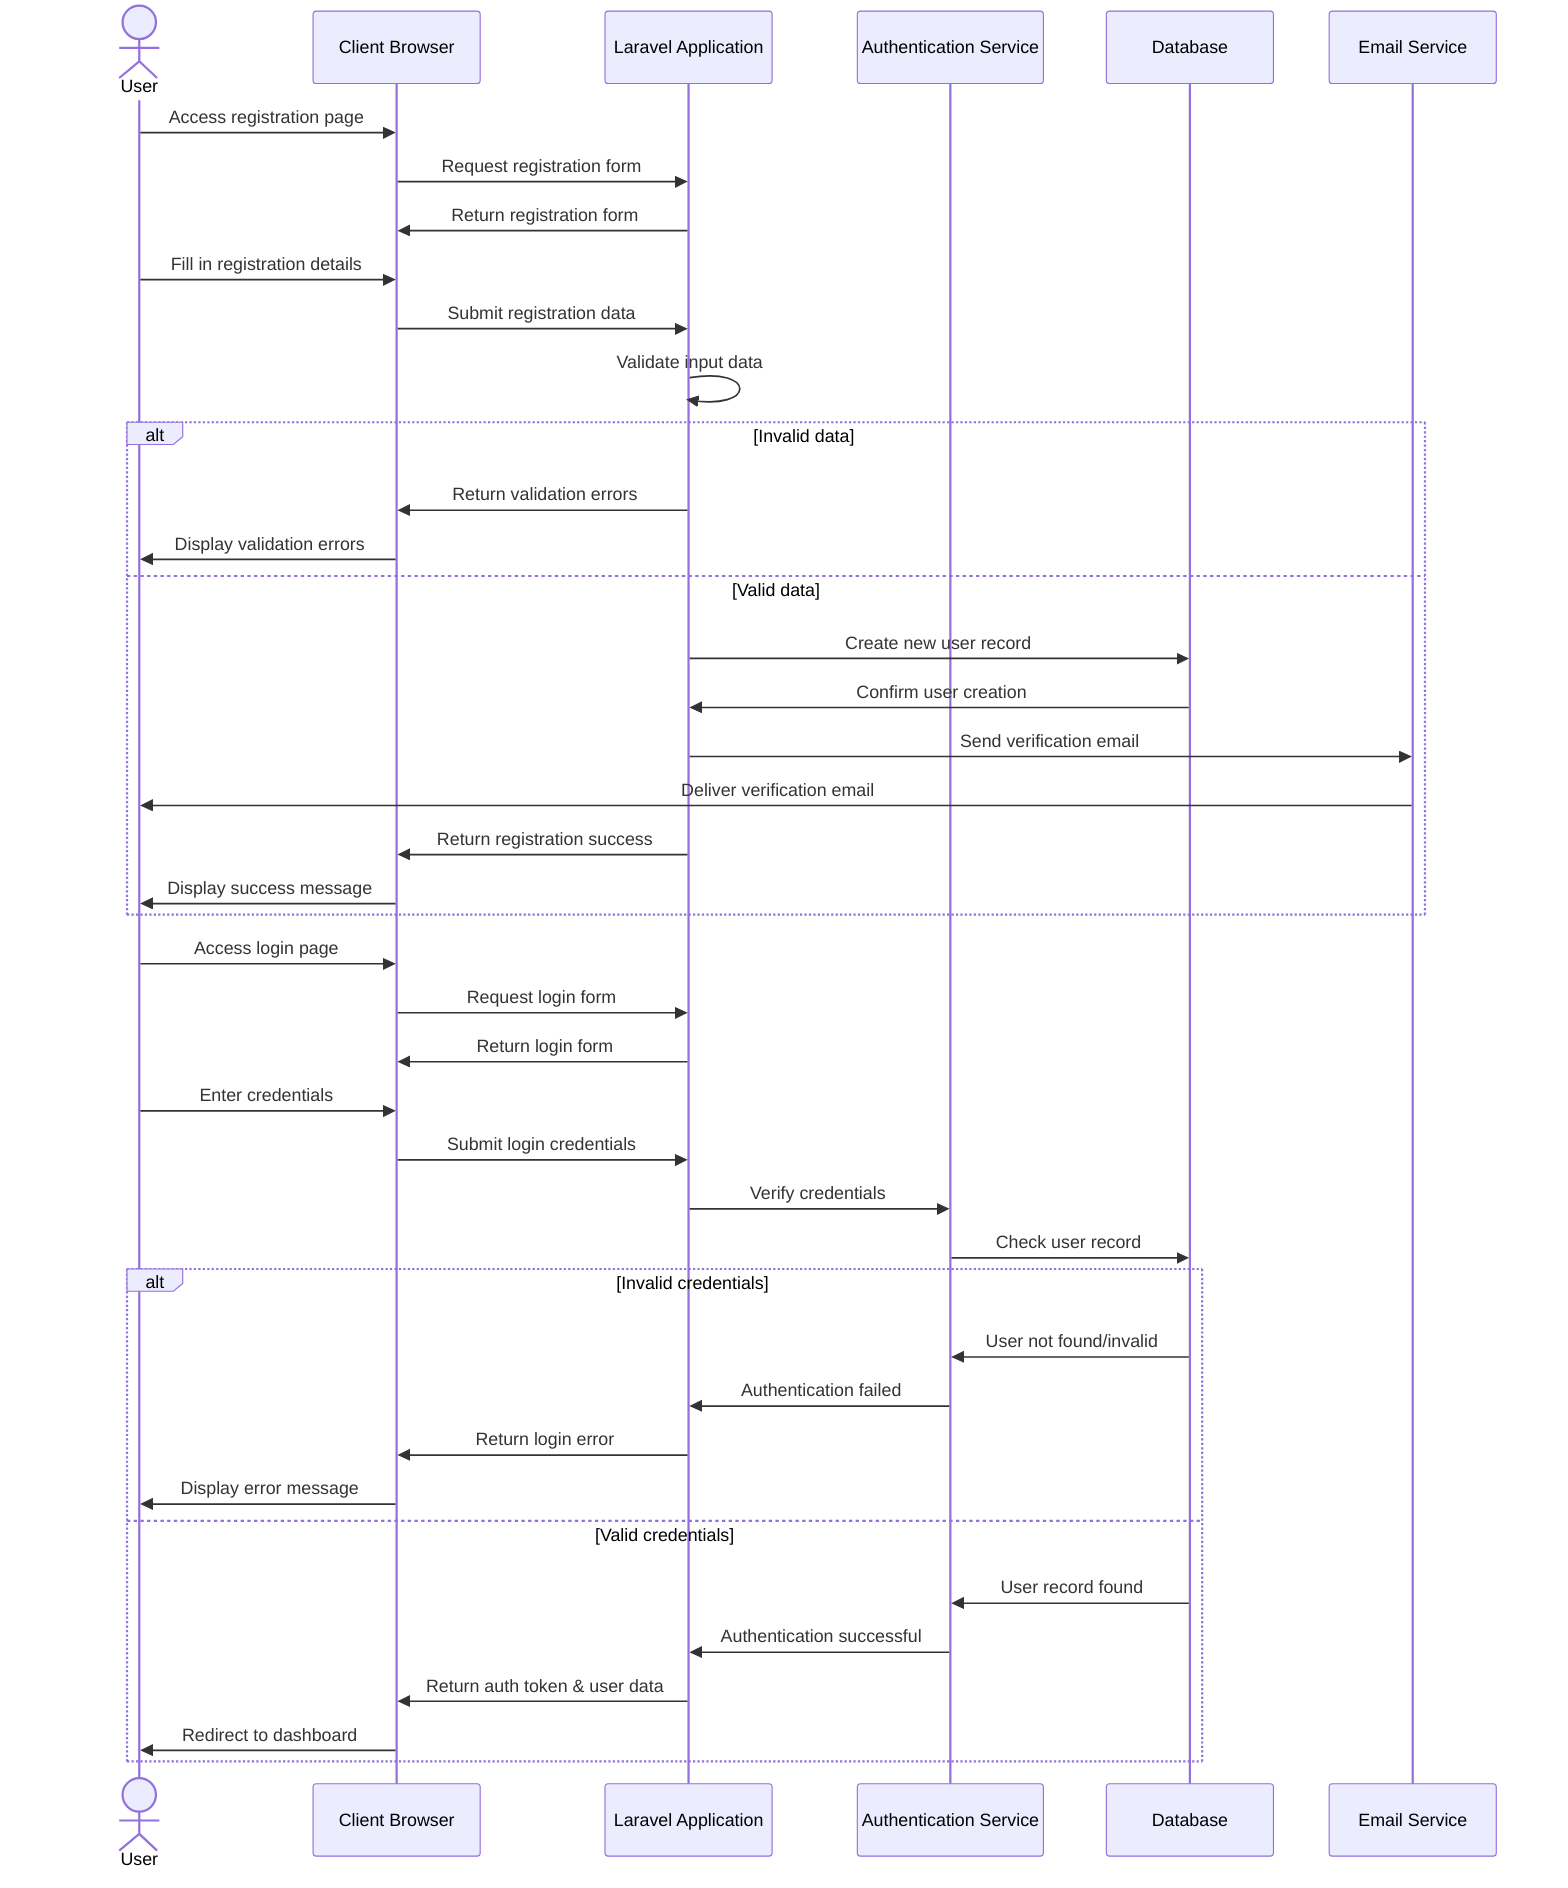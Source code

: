 %%{init: {'theme': 'default', 'themeVariables': { 'primaryColor': '#f5f5f5', 'primaryTextColor': '#333333', 'primaryBorderColor': '#cccccc', 'lineColor': '#666666', 'secondaryColor': '#f0f0f0', 'tertiaryColor': '#ffffff' }}}%%
sequenceDiagram
    actor User
    participant Client as Client Browser
    participant App as Laravel Application
    participant Auth as Authentication Service
    participant DB as Database
    participant Email as Email Service

    User->>Client: Access registration page
    Client->>App: Request registration form
    App->>Client: Return registration form
    User->>Client: Fill in registration details
    Client->>App: Submit registration data
    App->>App: Validate input data

    alt Invalid data
        App->>Client: Return validation errors
        Client->>User: Display validation errors
    else Valid data
        App->>DB: Create new user record
        DB->>App: Confirm user creation
        App->>Email: Send verification email
        Email->>User: Deliver verification email
        App->>Client: Return registration success
        Client->>User: Display success message
    end

    User->>Client: Access login page
    Client->>App: Request login form
    App->>Client: Return login form
    User->>Client: Enter credentials
    Client->>App: Submit login credentials
    App->>Auth: Verify credentials
    Auth->>DB: Check user record

    alt Invalid credentials
        DB->>Auth: User not found/invalid
        Auth->>App: Authentication failed
        App->>Client: Return login error
        Client->>User: Display error message
    else Valid credentials
        DB->>Auth: User record found
        Auth->>App: Authentication successful
        App->>Client: Return auth token & user data
        Client->>User: Redirect to dashboard
    end